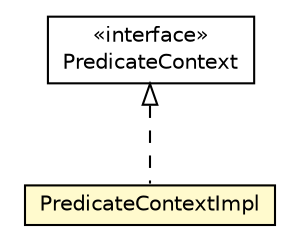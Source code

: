 #!/usr/local/bin/dot
#
# Class diagram 
# Generated by UMLGraph version R5_6-24-gf6e263 (http://www.umlgraph.org/)
#

digraph G {
	edge [fontname="Helvetica",fontsize=10,labelfontname="Helvetica",labelfontsize=10];
	node [fontname="Helvetica",fontsize=10,shape=plaintext];
	nodesep=0.25;
	ranksep=0.5;
	// net.trajano.doxdb.jsonpath.Predicate.PredicateContext
	c4030 [label=<<table title="net.trajano.doxdb.jsonpath.Predicate.PredicateContext" border="0" cellborder="1" cellspacing="0" cellpadding="2" port="p" href="../../Predicate.PredicateContext.html">
		<tr><td><table border="0" cellspacing="0" cellpadding="1">
<tr><td align="center" balign="center"> &#171;interface&#187; </td></tr>
<tr><td align="center" balign="center"> PredicateContext </td></tr>
		</table></td></tr>
		</table>>, URL="../../Predicate.PredicateContext.html", fontname="Helvetica", fontcolor="black", fontsize=10.0];
	// net.trajano.doxdb.jsonpath.internal.token.PredicateContextImpl
	c4077 [label=<<table title="net.trajano.doxdb.jsonpath.internal.token.PredicateContextImpl" border="0" cellborder="1" cellspacing="0" cellpadding="2" port="p" bgcolor="lemonChiffon" href="./PredicateContextImpl.html">
		<tr><td><table border="0" cellspacing="0" cellpadding="1">
<tr><td align="center" balign="center"> PredicateContextImpl </td></tr>
		</table></td></tr>
		</table>>, URL="./PredicateContextImpl.html", fontname="Helvetica", fontcolor="black", fontsize=10.0];
	//net.trajano.doxdb.jsonpath.internal.token.PredicateContextImpl implements net.trajano.doxdb.jsonpath.Predicate.PredicateContext
	c4030:p -> c4077:p [dir=back,arrowtail=empty,style=dashed];
}

